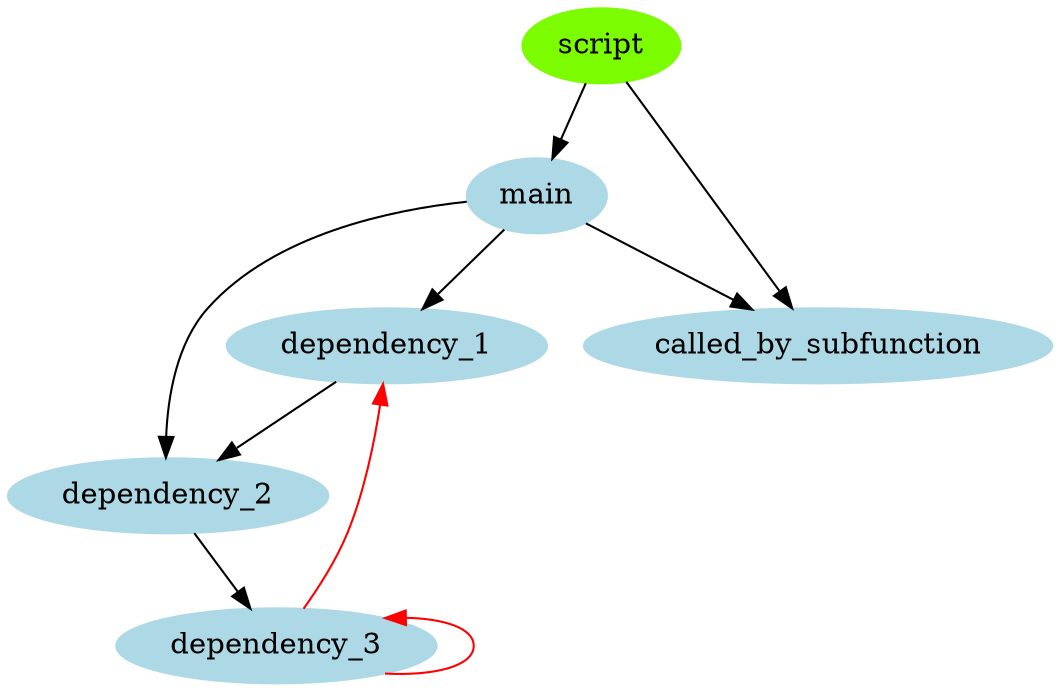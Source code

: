 /* Generated by mDepGen */
digraph dep {
node [shape = oval];
/* start of shape definitions */
"script" [color=lawngreen, style=filled];
"main" [color=lightblue, style=filled];
"dependency_1" [color=lightblue, style=filled];
"dependency_2" [color=lightblue, style=filled];
"dependency_3" [color=lightblue, style=filled];
"called_by_subfunction" [color=lightblue, style=filled];
/* end of shape definitions */
"script" -> "main" ;
"main" -> "dependency_1" ;
"dependency_1" -> "dependency_2" ;
"dependency_2" -> "dependency_3" ;
"dependency_3" -> "dependency_1"  [color=red];
"dependency_3" -> "dependency_3"  [color=red dir=back];
"main" -> "dependency_2" ;
"main" -> "called_by_subfunction" ;
"script" -> "called_by_subfunction" ;
}